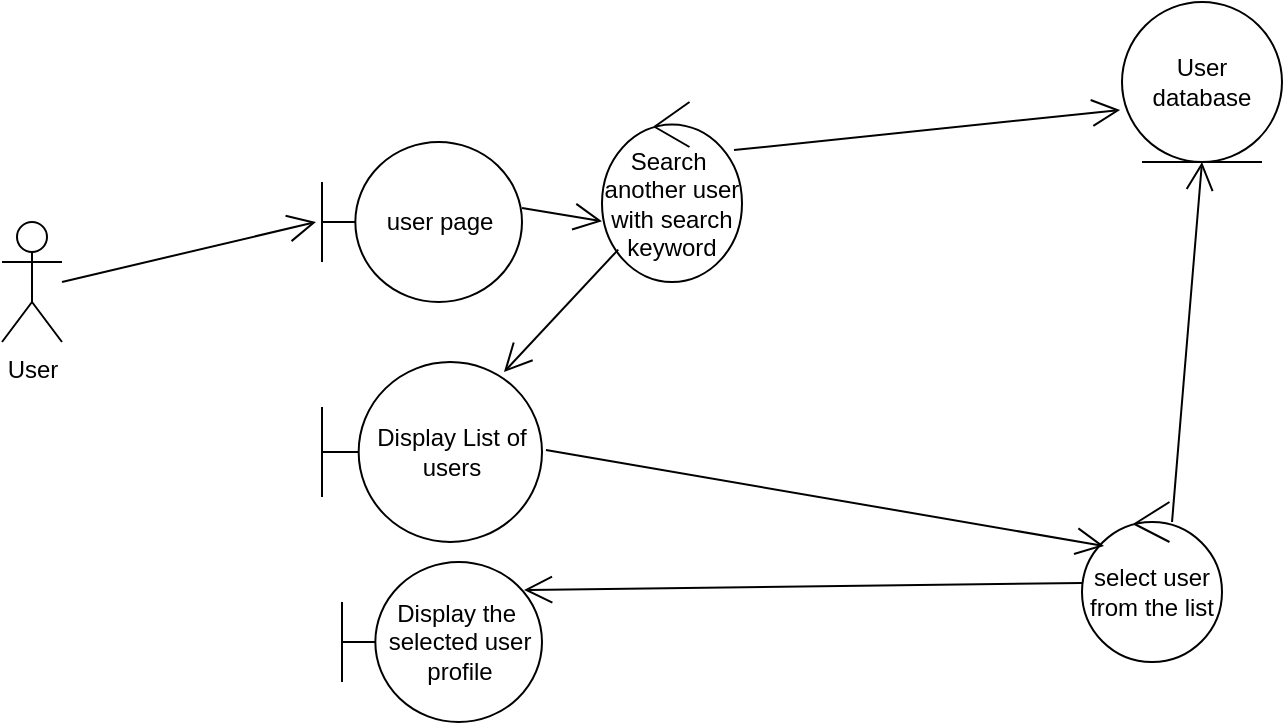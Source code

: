<mxfile version="19.0.0" type="google"><diagram id="03mWRodaBhQDoAMipo9h" name="Page-1"><mxGraphModel grid="1" page="1" gridSize="10" guides="1" tooltips="1" connect="1" arrows="1" fold="1" pageScale="1" pageWidth="850" pageHeight="1100" math="0" shadow="0"><root><mxCell id="0"/><mxCell id="1" parent="0"/><mxCell id="UTWMINEtIDpnVXkzKjTO-1" value="User&lt;br&gt;" style="shape=umlActor;verticalLabelPosition=bottom;verticalAlign=top;html=1;" vertex="1" parent="1"><mxGeometry x="90" y="150" width="30" height="60" as="geometry"/></mxCell><mxCell id="UTWMINEtIDpnVXkzKjTO-2" value="user page" style="shape=umlBoundary;whiteSpace=wrap;html=1;" vertex="1" parent="1"><mxGeometry x="250" y="110" width="100" height="80" as="geometry"/></mxCell><mxCell id="UTWMINEtIDpnVXkzKjTO-3" value="" style="endArrow=open;endFill=1;endSize=12;html=1;rounded=0;entryX=-0.03;entryY=0.5;entryDx=0;entryDy=0;entryPerimeter=0;" edge="1" parent="1" target="UTWMINEtIDpnVXkzKjTO-2"><mxGeometry width="160" relative="1" as="geometry"><mxPoint x="120" y="180" as="sourcePoint"/><mxPoint x="280" y="180" as="targetPoint"/></mxGeometry></mxCell><mxCell id="UTWMINEtIDpnVXkzKjTO-5" value="Search&amp;nbsp; another user&lt;br&gt;with search keyword" style="ellipse;shape=umlControl;whiteSpace=wrap;html=1;" vertex="1" parent="1"><mxGeometry x="390" y="90" width="70" height="90" as="geometry"/></mxCell><mxCell id="UTWMINEtIDpnVXkzKjTO-6" value="" style="endArrow=open;endFill=1;endSize=12;html=1;rounded=0;entryX=0;entryY=0.663;entryDx=0;entryDy=0;entryPerimeter=0;" edge="1" parent="1" target="UTWMINEtIDpnVXkzKjTO-5"><mxGeometry width="160" relative="1" as="geometry"><mxPoint x="350" y="143" as="sourcePoint"/><mxPoint x="500" y="160" as="targetPoint"/></mxGeometry></mxCell><mxCell id="UTWMINEtIDpnVXkzKjTO-7" value="Display List of users" style="shape=umlBoundary;whiteSpace=wrap;html=1;" vertex="1" parent="1"><mxGeometry x="250" y="220" width="110" height="90" as="geometry"/></mxCell><mxCell id="UTWMINEtIDpnVXkzKjTO-8" value="" style="endArrow=open;endFill=1;endSize=12;html=1;rounded=0;entryX=0.827;entryY=0.056;entryDx=0;entryDy=0;entryPerimeter=0;" edge="1" parent="1" source="UTWMINEtIDpnVXkzKjTO-5" target="UTWMINEtIDpnVXkzKjTO-7"><mxGeometry width="160" relative="1" as="geometry"><mxPoint x="495" y="130" as="sourcePoint"/><mxPoint x="655" y="130" as="targetPoint"/></mxGeometry></mxCell><mxCell id="UTWMINEtIDpnVXkzKjTO-9" value="select user from the list" style="ellipse;shape=umlControl;whiteSpace=wrap;html=1;" vertex="1" parent="1"><mxGeometry x="630" y="290" width="70" height="80" as="geometry"/></mxCell><mxCell id="UTWMINEtIDpnVXkzKjTO-10" value="Display the&amp;nbsp;&lt;br&gt;selected user profile" style="shape=umlBoundary;whiteSpace=wrap;html=1;" vertex="1" parent="1"><mxGeometry x="260" y="320" width="100" height="80" as="geometry"/></mxCell><mxCell id="UTWMINEtIDpnVXkzKjTO-11" value="" style="endArrow=open;endFill=1;endSize=12;html=1;rounded=0;exitX=1.018;exitY=0.489;exitDx=0;exitDy=0;exitPerimeter=0;entryX=0.157;entryY=0.275;entryDx=0;entryDy=0;entryPerimeter=0;" edge="1" parent="1" source="UTWMINEtIDpnVXkzKjTO-7" target="UTWMINEtIDpnVXkzKjTO-9"><mxGeometry width="160" relative="1" as="geometry"><mxPoint x="640" y="140" as="sourcePoint"/><mxPoint x="800" y="140" as="targetPoint"/></mxGeometry></mxCell><mxCell id="UTWMINEtIDpnVXkzKjTO-12" value="" style="endArrow=open;endFill=1;endSize=12;html=1;rounded=0;entryX=0.91;entryY=0.175;entryDx=0;entryDy=0;entryPerimeter=0;" edge="1" parent="1" source="UTWMINEtIDpnVXkzKjTO-9" target="UTWMINEtIDpnVXkzKjTO-10"><mxGeometry width="160" relative="1" as="geometry"><mxPoint x="590" y="300" as="sourcePoint"/><mxPoint x="750" y="300" as="targetPoint"/></mxGeometry></mxCell><mxCell id="UTWMINEtIDpnVXkzKjTO-13" value="User database&lt;br&gt;" style="ellipse;shape=umlEntity;whiteSpace=wrap;html=1;" vertex="1" parent="1"><mxGeometry x="650" y="40" width="80" height="80" as="geometry"/></mxCell><mxCell id="UTWMINEtIDpnVXkzKjTO-14" value="" style="endArrow=open;endFill=1;endSize=12;html=1;rounded=0;exitX=0.943;exitY=0.267;exitDx=0;exitDy=0;exitPerimeter=0;entryX=-0.012;entryY=0.675;entryDx=0;entryDy=0;entryPerimeter=0;" edge="1" parent="1" source="UTWMINEtIDpnVXkzKjTO-5" target="UTWMINEtIDpnVXkzKjTO-13"><mxGeometry width="160" relative="1" as="geometry"><mxPoint x="390" y="60" as="sourcePoint"/><mxPoint x="550" y="60" as="targetPoint"/></mxGeometry></mxCell><mxCell id="UTWMINEtIDpnVXkzKjTO-15" value="" style="endArrow=open;endFill=1;endSize=12;html=1;rounded=0;exitX=0.643;exitY=0.125;exitDx=0;exitDy=0;exitPerimeter=0;" edge="1" parent="1" source="UTWMINEtIDpnVXkzKjTO-9"><mxGeometry width="160" relative="1" as="geometry"><mxPoint x="660" y="250" as="sourcePoint"/><mxPoint x="690" y="120" as="targetPoint"/></mxGeometry></mxCell></root></mxGraphModel></diagram></mxfile>